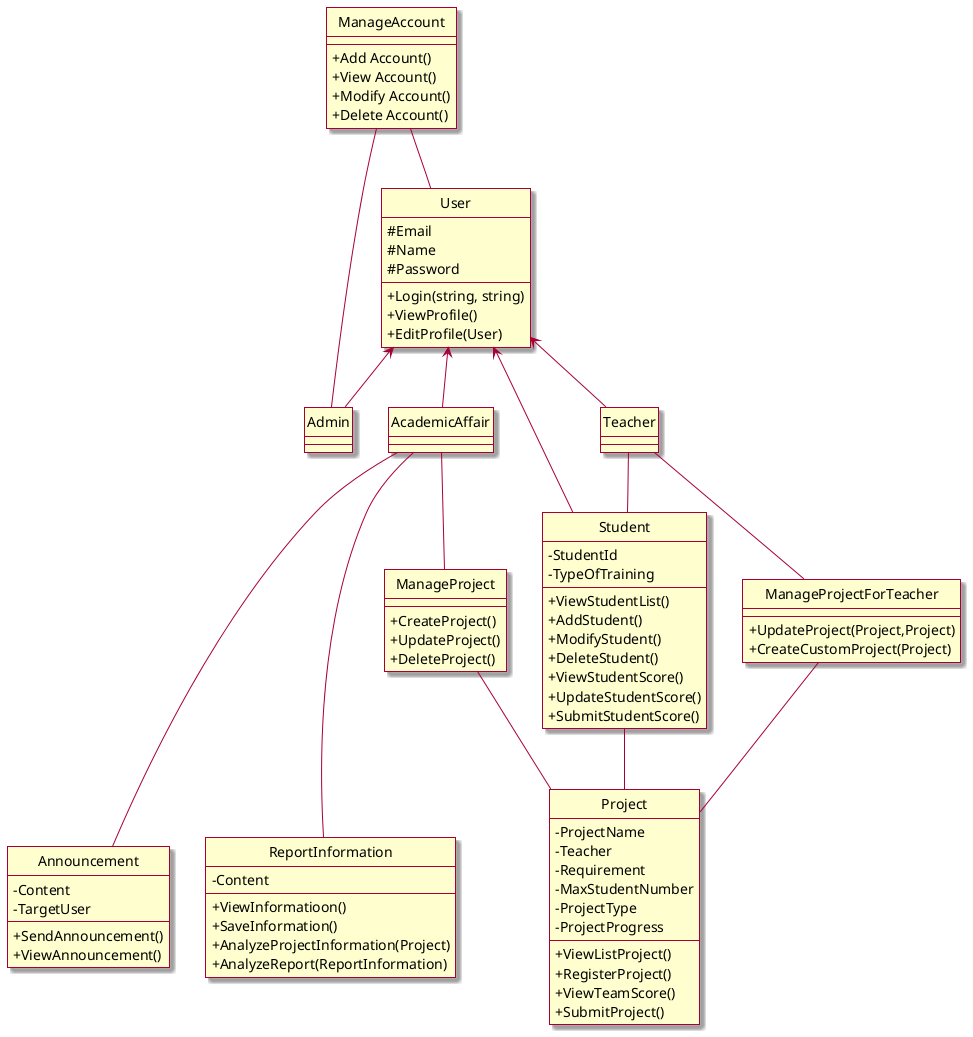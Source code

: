 @startuml Class Diagram

skin rose
skinparam classAttributeIconSize 0
hide circle

class User {
    # Email
    # Name
    # Password

    + Login(string, string)
    + ViewProfile()
    + EditProfile(User)
}

class ManageAccount {
    + Add Account()
    + View Account()
    + Modify Account()
    + Delete Account()
}

class Admin {

}

class AcademicAffair {

}

class Student {
    - StudentId
    - TypeOfTraining
    + ViewStudentList()
    + AddStudent()
    + ModifyStudent()
    + DeleteStudent()
    + ViewStudentScore()
    + UpdateStudentScore()
    + SubmitStudentScore()
}

class Teacher {

}

class Announcement {
    - Content
    - TargetUser
    + SendAnnouncement()
    + ViewAnnouncement()
}

class ReportInformation {
    - Content
    + ViewInformatioon()
    + SaveInformation()
    + AnalyzeProjectInformation(Project)
    + AnalyzeReport(ReportInformation)
}

class Project {
    - ProjectName
    - Teacher
    - Requirement
    - MaxStudentNumber
    - ProjectType
    - ProjectProgress
    + ViewListProject()
    + RegisterProject()
    + ViewTeamScore()
    + SubmitProject()
}

class ManageProject {
    + CreateProject()
    + UpdateProject()
    + DeleteProject()
}

class ManageProjectForTeacher {
    + UpdateProject(Project,Project)
    + CreateCustomProject(Project)
}

User <-- Admin
User <-- AcademicAffair
User <-- Student
User <-- Teacher

ManageAccount -- Admin
ManageAccount -- User
AcademicAffair --- ReportInformation
AcademicAffair --- Announcement
AcademicAffair -- ManageProject
Student -- Project
Teacher -- Student
Teacher -- ManageProjectForTeacher
ManageProject -- Project
ManageProjectForTeacher -- Project


@enduml